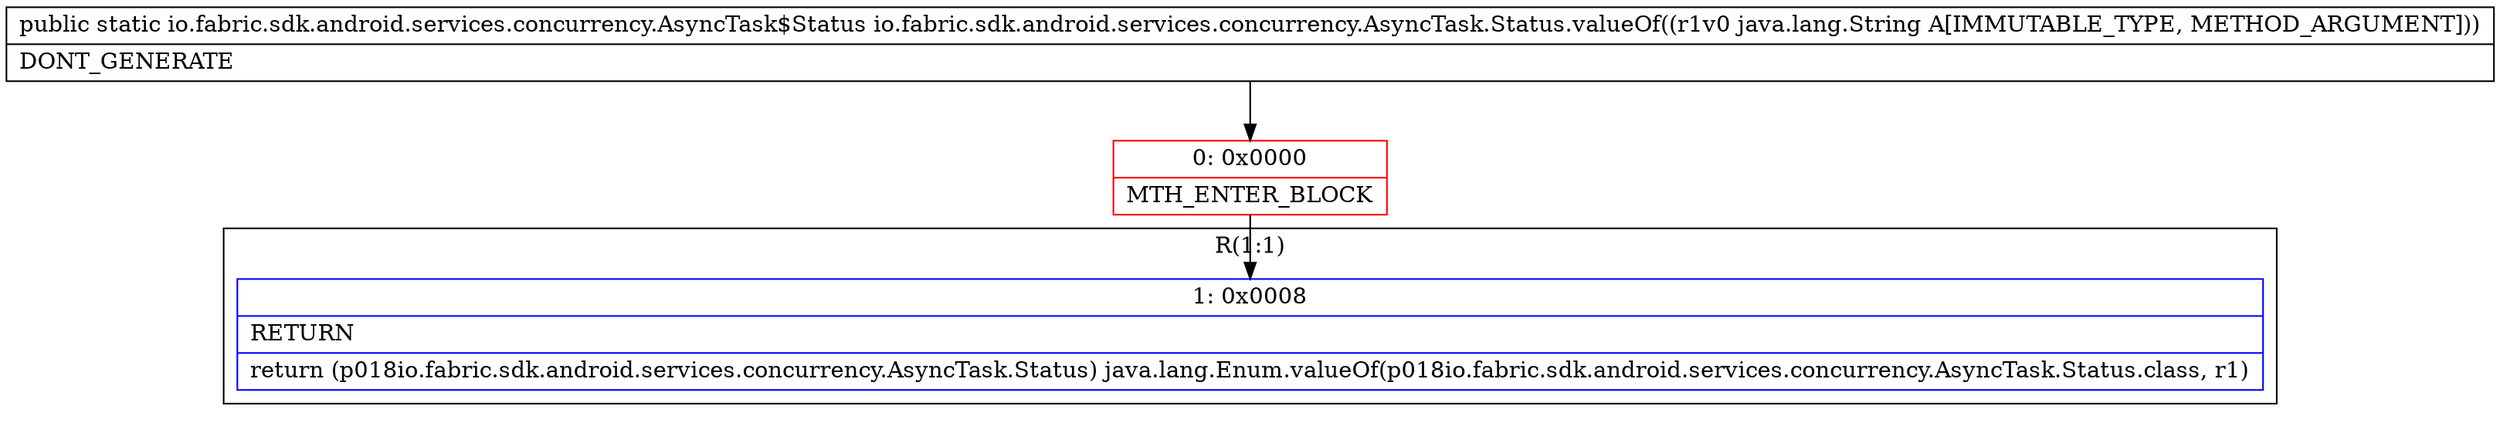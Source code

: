 digraph "CFG forio.fabric.sdk.android.services.concurrency.AsyncTask.Status.valueOf(Ljava\/lang\/String;)Lio\/fabric\/sdk\/android\/services\/concurrency\/AsyncTask$Status;" {
subgraph cluster_Region_98998354 {
label = "R(1:1)";
node [shape=record,color=blue];
Node_1 [shape=record,label="{1\:\ 0x0008|RETURN\l|return (p018io.fabric.sdk.android.services.concurrency.AsyncTask.Status) java.lang.Enum.valueOf(p018io.fabric.sdk.android.services.concurrency.AsyncTask.Status.class, r1)\l}"];
}
Node_0 [shape=record,color=red,label="{0\:\ 0x0000|MTH_ENTER_BLOCK\l}"];
MethodNode[shape=record,label="{public static io.fabric.sdk.android.services.concurrency.AsyncTask$Status io.fabric.sdk.android.services.concurrency.AsyncTask.Status.valueOf((r1v0 java.lang.String A[IMMUTABLE_TYPE, METHOD_ARGUMENT]))  | DONT_GENERATE\l}"];
MethodNode -> Node_0;
Node_0 -> Node_1;
}

